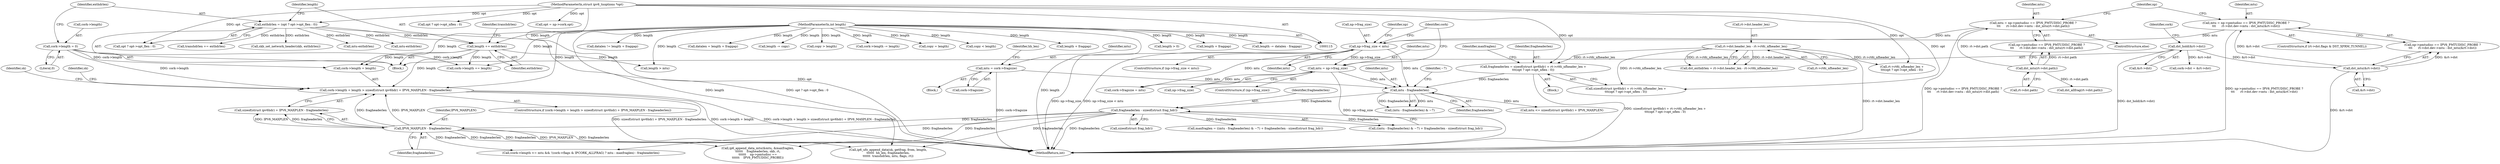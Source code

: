 digraph "0_linux_75a493e60ac4bbe2e977e7129d6d8cbb0dd236be@API" {
"1000615" [label="(Call,cork->length + length > sizeof(struct ipv6hdr) + IPV6_MAXPLEN - fragheaderlen)"];
"1000499" [label="(Call,cork->length = 0)"];
"1000512" [label="(Call,length += exthdrlen)"];
"1000504" [label="(Call,exthdrlen = (opt ? opt->opt_flen : 0))"];
"1000123" [label="(MethodParameterIn,struct ipv6_txoptions *opt)"];
"1000119" [label="(MethodParameterIn,int length)"];
"1000624" [label="(Call,IPV6_MAXPLEN - fragheaderlen)"];
"1000602" [label="(Call,fragheaderlen - sizeof(struct frag_hdr))"];
"1000598" [label="(Call,mtu - fragheaderlen)"];
"1000566" [label="(Call,mtu = cork->fragsize)"];
"1000467" [label="(Call,np->frag_size < mtu)"];
"1000445" [label="(Call,mtu = np->pmtudisc == IPV6_PMTUDISC_PROBE ?\n\t\t\t      rt->dst.dev->mtu : dst_mtu(rt->dst.path))"];
"1000460" [label="(Call,dst_mtu(rt->dst.path))"];
"1000424" [label="(Call,mtu = np->pmtudisc == IPV6_PMTUDISC_PROBE ?\n\t\t\t      rt->dst.dev->mtu : dst_mtu(&rt->dst))"];
"1000439" [label="(Call,dst_mtu(&rt->dst))"];
"1000377" [label="(Call,dst_hold(&rt->dst))"];
"1000477" [label="(Call,mtu = np->frag_size)"];
"1000579" [label="(Call,fragheaderlen = sizeof(struct ipv6hdr) + rt->rt6i_nfheader_len +\n\t\t\t(opt ? opt->opt_nflen : 0))"];
"1000520" [label="(Call,rt->dst.header_len - rt->rt6i_nfheader_len)"];
"1001302" [label="(Call,length -= copy)"];
"1000604" [label="(Call,sizeof(struct frag_hdr))"];
"1000614" [label="(ControlStructure,if (cork->length + length > sizeof(struct ipv6hdr) + IPV6_MAXPLEN - fragheaderlen))"];
"1000520" [label="(Call,rt->dst.header_len - rt->rt6i_nfheader_len)"];
"1001003" [label="(Call,skb_set_network_header(skb, exthdrlen))"];
"1000701" [label="(Call,ip6_ufo_append_data(sk, getfrag, from, length,\n\t\t\t\t\t\t  hh_len, fragheaderlen,\n\t\t\t\t\t\t  transhdrlen, mtu, flags, rt))"];
"1000588" [label="(Call,opt ? opt->opt_nflen : 0)"];
"1000377" [label="(Call,dst_hold(&rt->dst))"];
"1001327" [label="(MethodReturn,int)"];
"1000518" [label="(Call,dst_exthdrlen = rt->dst.header_len - rt->rt6i_nfheader_len)"];
"1000521" [label="(Call,rt->dst.header_len)"];
"1000425" [label="(Identifier,mtu)"];
"1000601" [label="(Identifier,~7)"];
"1000128" [label="(Block,)"];
"1000512" [label="(Call,length += exthdrlen)"];
"1000505" [label="(Identifier,exthdrlen)"];
"1001119" [label="(Call,copy > length)"];
"1000439" [label="(Call,dst_mtu(&rt->dst))"];
"1000821" [label="(Call,(cork->length <= mtu && !(cork->flags & IPCORK_ALLFRAG) ? mtu : maxfraglen) - fragheaderlen)"];
"1000461" [label="(Call,rt->dst.path)"];
"1000482" [label="(Call,cork->fragsize = mtu)"];
"1000488" [label="(Call,dst_allfrag(rt->dst.path))"];
"1000382" [label="(Call,cork->dst = &rt->dst)"];
"1000597" [label="(Call,(mtu - fragheaderlen) & ~7)"];
"1000579" [label="(Call,fragheaderlen = sizeof(struct ipv6hdr) + rt->rt6i_nfheader_len +\n\t\t\t(opt ? opt->opt_nflen : 0))"];
"1000378" [label="(Call,&rt->dst)"];
"1000514" [label="(Identifier,exthdrlen)"];
"1000477" [label="(Call,mtu = np->frag_size)"];
"1000530" [label="(Block,)"];
"1000460" [label="(Call,dst_mtu(rt->dst.path))"];
"1000598" [label="(Call,mtu - fragheaderlen)"];
"1001313" [label="(Call,cork->length -= length)"];
"1000621" [label="(Call,sizeof(struct ipv6hdr) + IPV6_MAXPLEN - fragheaderlen)"];
"1000119" [label="(MethodParameterIn,int length)"];
"1000581" [label="(Call,sizeof(struct ipv6hdr) + rt->rt6i_nfheader_len +\n\t\t\t(opt ? opt->opt_nflen : 0))"];
"1000468" [label="(Call,np->frag_size)"];
"1000469" [label="(Identifier,np)"];
"1000629" [label="(Identifier,sk)"];
"1000602" [label="(Call,fragheaderlen - sizeof(struct frag_hdr))"];
"1000484" [label="(Identifier,cork)"];
"1000654" [label="(Call,length > mtu)"];
"1000384" [label="(Identifier,cork)"];
"1001122" [label="(Call,copy = length)"];
"1000797" [label="(Call,ip6_append_data_mtu(&mtu, &maxfraglen,\n\t\t\t\t\t\t    fragheaderlen, skb, rt,\n\t\t\t\t\t\t    np->pmtudisc ==\n\t\t\t\t\t\t    IPV6_PMTUDISC_PROBE))"];
"1000475" [label="(Identifier,np)"];
"1000516" [label="(Identifier,transhdrlen)"];
"1000755" [label="(Call,copy < length)"];
"1000471" [label="(Identifier,mtu)"];
"1000447" [label="(Call,np->pmtudisc == IPV6_PMTUDISC_PROBE ?\n\t\t\t      rt->dst.dev->mtu : dst_mtu(rt->dst.path))"];
"1000504" [label="(Call,exthdrlen = (opt ? opt->opt_flen : 0))"];
"1000424" [label="(Call,mtu = np->pmtudisc == IPV6_PMTUDISC_PROBE ?\n\t\t\t      rt->dst.dev->mtu : dst_mtu(&rt->dst))"];
"1000626" [label="(Identifier,fragheaderlen)"];
"1000879" [label="(Call,length + fraggap)"];
"1000729" [label="(Call,length > 0)"];
"1000641" [label="(Identifier,sk)"];
"1000815" [label="(Call,length + fraggap)"];
"1000526" [label="(Call,rt->rt6i_nfheader_len)"];
"1000584" [label="(Call,rt->rt6i_nfheader_len +\n\t\t\t(opt ? opt->opt_nflen : 0))"];
"1000594" [label="(Call,maxfraglen = ((mtu - fragheaderlen) & ~7) + fragheaderlen - sizeof(struct frag_hdr))"];
"1000500" [label="(Call,cork->length)"];
"1000596" [label="(Call,((mtu - fragheaderlen) & ~7) + fragheaderlen - sizeof(struct frag_hdr))"];
"1000624" [label="(Call,IPV6_MAXPLEN - fragheaderlen)"];
"1000572" [label="(Identifier,hh_len)"];
"1000467" [label="(Call,np->frag_size < mtu)"];
"1000595" [label="(Identifier,maxfraglen)"];
"1000123" [label="(MethodParameterIn,struct ipv6_txoptions *opt)"];
"1000445" [label="(Call,mtu = np->pmtudisc == IPV6_PMTUDISC_PROBE ?\n\t\t\t      rt->dst.dev->mtu : dst_mtu(rt->dst.path))"];
"1000567" [label="(Identifier,mtu)"];
"1000550" [label="(Call,opt = np->cork.opt)"];
"1000444" [label="(ControlStructure,else)"];
"1000416" [label="(ControlStructure,if (rt->dst.flags & DST_XFRM_TUNNEL))"];
"1000426" [label="(Call,np->pmtudisc == IPV6_PMTUDISC_PROBE ?\n\t\t\t      rt->dst.dev->mtu : dst_mtu(&rt->dst))"];
"1000678" [label="(Call,mtu-exthdrlen)"];
"1000479" [label="(Call,np->frag_size)"];
"1000600" [label="(Identifier,fragheaderlen)"];
"1000515" [label="(Call,transhdrlen += exthdrlen)"];
"1000625" [label="(Identifier,IPV6_MAXPLEN)"];
"1000513" [label="(Identifier,length)"];
"1000648" [label="(Call,cork->length += length)"];
"1000473" [label="(ControlStructure,if (np->frag_size))"];
"1000580" [label="(Identifier,fragheaderlen)"];
"1000446" [label="(Identifier,mtu)"];
"1000599" [label="(Identifier,mtu)"];
"1001097" [label="(Call,length -= datalen - fraggap)"];
"1000466" [label="(ControlStructure,if (np->frag_size < mtu))"];
"1000499" [label="(Call,cork->length = 0)"];
"1000607" [label="(Call,mtu <= sizeof(struct ipv6hdr) + IPV6_MAXPLEN)"];
"1000877" [label="(Call,datalen != length + fraggap)"];
"1000478" [label="(Identifier,mtu)"];
"1000813" [label="(Call,datalen = length + fraggap)"];
"1000503" [label="(Literal,0)"];
"1000616" [label="(Call,cork->length + length)"];
"1000506" [label="(Call,opt ? opt->opt_flen : 0)"];
"1000632" [label="(Call,mtu-exthdrlen)"];
"1000440" [label="(Call,&rt->dst)"];
"1000181" [label="(Block,)"];
"1000568" [label="(Call,cork->fragsize)"];
"1000566" [label="(Call,mtu = cork->fragsize)"];
"1000603" [label="(Identifier,fragheaderlen)"];
"1000615" [label="(Call,cork->length + length > sizeof(struct ipv6hdr) + IPV6_MAXPLEN - fragheaderlen)"];
"1000615" -> "1000614"  [label="AST: "];
"1000615" -> "1000621"  [label="CFG: "];
"1000616" -> "1000615"  [label="AST: "];
"1000621" -> "1000615"  [label="AST: "];
"1000629" -> "1000615"  [label="CFG: "];
"1000641" -> "1000615"  [label="CFG: "];
"1000615" -> "1001327"  [label="DDG: sizeof(struct ipv6hdr) + IPV6_MAXPLEN - fragheaderlen"];
"1000615" -> "1001327"  [label="DDG: cork->length + length"];
"1000615" -> "1001327"  [label="DDG: cork->length + length > sizeof(struct ipv6hdr) + IPV6_MAXPLEN - fragheaderlen"];
"1000499" -> "1000615"  [label="DDG: cork->length"];
"1000512" -> "1000615"  [label="DDG: length"];
"1000119" -> "1000615"  [label="DDG: length"];
"1000624" -> "1000615"  [label="DDG: IPV6_MAXPLEN"];
"1000624" -> "1000615"  [label="DDG: fragheaderlen"];
"1000499" -> "1000181"  [label="AST: "];
"1000499" -> "1000503"  [label="CFG: "];
"1000500" -> "1000499"  [label="AST: "];
"1000503" -> "1000499"  [label="AST: "];
"1000505" -> "1000499"  [label="CFG: "];
"1000499" -> "1000616"  [label="DDG: cork->length"];
"1000499" -> "1000648"  [label="DDG: cork->length"];
"1000512" -> "1000181"  [label="AST: "];
"1000512" -> "1000514"  [label="CFG: "];
"1000513" -> "1000512"  [label="AST: "];
"1000514" -> "1000512"  [label="AST: "];
"1000516" -> "1000512"  [label="CFG: "];
"1000504" -> "1000512"  [label="DDG: exthdrlen"];
"1000119" -> "1000512"  [label="DDG: length"];
"1000512" -> "1000616"  [label="DDG: length"];
"1000512" -> "1000648"  [label="DDG: length"];
"1000512" -> "1000654"  [label="DDG: length"];
"1000504" -> "1000181"  [label="AST: "];
"1000504" -> "1000506"  [label="CFG: "];
"1000505" -> "1000504"  [label="AST: "];
"1000506" -> "1000504"  [label="AST: "];
"1000513" -> "1000504"  [label="CFG: "];
"1000504" -> "1001327"  [label="DDG: opt ? opt->opt_flen : 0"];
"1000123" -> "1000504"  [label="DDG: opt"];
"1000504" -> "1000515"  [label="DDG: exthdrlen"];
"1000504" -> "1000632"  [label="DDG: exthdrlen"];
"1000504" -> "1000678"  [label="DDG: exthdrlen"];
"1000504" -> "1001003"  [label="DDG: exthdrlen"];
"1000123" -> "1000115"  [label="AST: "];
"1000123" -> "1001327"  [label="DDG: opt"];
"1000123" -> "1000506"  [label="DDG: opt"];
"1000123" -> "1000550"  [label="DDG: opt"];
"1000123" -> "1000579"  [label="DDG: opt"];
"1000123" -> "1000581"  [label="DDG: opt"];
"1000123" -> "1000584"  [label="DDG: opt"];
"1000123" -> "1000588"  [label="DDG: opt"];
"1000119" -> "1000115"  [label="AST: "];
"1000119" -> "1001327"  [label="DDG: length"];
"1000119" -> "1000616"  [label="DDG: length"];
"1000119" -> "1000648"  [label="DDG: length"];
"1000119" -> "1000654"  [label="DDG: length"];
"1000119" -> "1000701"  [label="DDG: length"];
"1000119" -> "1000729"  [label="DDG: length"];
"1000119" -> "1000755"  [label="DDG: length"];
"1000119" -> "1000813"  [label="DDG: length"];
"1000119" -> "1000815"  [label="DDG: length"];
"1000119" -> "1000877"  [label="DDG: length"];
"1000119" -> "1000879"  [label="DDG: length"];
"1000119" -> "1001097"  [label="DDG: length"];
"1000119" -> "1001119"  [label="DDG: length"];
"1000119" -> "1001122"  [label="DDG: length"];
"1000119" -> "1001302"  [label="DDG: length"];
"1000119" -> "1001313"  [label="DDG: length"];
"1000624" -> "1000621"  [label="AST: "];
"1000624" -> "1000626"  [label="CFG: "];
"1000625" -> "1000624"  [label="AST: "];
"1000626" -> "1000624"  [label="AST: "];
"1000621" -> "1000624"  [label="CFG: "];
"1000624" -> "1001327"  [label="DDG: fragheaderlen"];
"1000624" -> "1001327"  [label="DDG: IPV6_MAXPLEN"];
"1000624" -> "1000621"  [label="DDG: IPV6_MAXPLEN"];
"1000624" -> "1000621"  [label="DDG: fragheaderlen"];
"1000602" -> "1000624"  [label="DDG: fragheaderlen"];
"1000624" -> "1000701"  [label="DDG: fragheaderlen"];
"1000624" -> "1000797"  [label="DDG: fragheaderlen"];
"1000624" -> "1000821"  [label="DDG: fragheaderlen"];
"1000602" -> "1000596"  [label="AST: "];
"1000602" -> "1000604"  [label="CFG: "];
"1000603" -> "1000602"  [label="AST: "];
"1000604" -> "1000602"  [label="AST: "];
"1000596" -> "1000602"  [label="CFG: "];
"1000602" -> "1001327"  [label="DDG: fragheaderlen"];
"1000602" -> "1000594"  [label="DDG: fragheaderlen"];
"1000602" -> "1000596"  [label="DDG: fragheaderlen"];
"1000598" -> "1000602"  [label="DDG: fragheaderlen"];
"1000602" -> "1000701"  [label="DDG: fragheaderlen"];
"1000602" -> "1000797"  [label="DDG: fragheaderlen"];
"1000602" -> "1000821"  [label="DDG: fragheaderlen"];
"1000598" -> "1000597"  [label="AST: "];
"1000598" -> "1000600"  [label="CFG: "];
"1000599" -> "1000598"  [label="AST: "];
"1000600" -> "1000598"  [label="AST: "];
"1000601" -> "1000598"  [label="CFG: "];
"1000598" -> "1000597"  [label="DDG: mtu"];
"1000598" -> "1000597"  [label="DDG: fragheaderlen"];
"1000566" -> "1000598"  [label="DDG: mtu"];
"1000467" -> "1000598"  [label="DDG: mtu"];
"1000477" -> "1000598"  [label="DDG: mtu"];
"1000579" -> "1000598"  [label="DDG: fragheaderlen"];
"1000598" -> "1000607"  [label="DDG: mtu"];
"1000566" -> "1000530"  [label="AST: "];
"1000566" -> "1000568"  [label="CFG: "];
"1000567" -> "1000566"  [label="AST: "];
"1000568" -> "1000566"  [label="AST: "];
"1000572" -> "1000566"  [label="CFG: "];
"1000566" -> "1001327"  [label="DDG: cork->fragsize"];
"1000467" -> "1000466"  [label="AST: "];
"1000467" -> "1000471"  [label="CFG: "];
"1000468" -> "1000467"  [label="AST: "];
"1000471" -> "1000467"  [label="AST: "];
"1000475" -> "1000467"  [label="CFG: "];
"1000484" -> "1000467"  [label="CFG: "];
"1000467" -> "1001327"  [label="DDG: np->frag_size"];
"1000467" -> "1001327"  [label="DDG: np->frag_size < mtu"];
"1000445" -> "1000467"  [label="DDG: mtu"];
"1000424" -> "1000467"  [label="DDG: mtu"];
"1000467" -> "1000477"  [label="DDG: np->frag_size"];
"1000467" -> "1000482"  [label="DDG: mtu"];
"1000445" -> "1000444"  [label="AST: "];
"1000445" -> "1000447"  [label="CFG: "];
"1000446" -> "1000445"  [label="AST: "];
"1000447" -> "1000445"  [label="AST: "];
"1000469" -> "1000445"  [label="CFG: "];
"1000445" -> "1001327"  [label="DDG: np->pmtudisc == IPV6_PMTUDISC_PROBE ?\n\t\t\t      rt->dst.dev->mtu : dst_mtu(rt->dst.path)"];
"1000460" -> "1000445"  [label="DDG: rt->dst.path"];
"1000460" -> "1000447"  [label="AST: "];
"1000460" -> "1000461"  [label="CFG: "];
"1000461" -> "1000460"  [label="AST: "];
"1000447" -> "1000460"  [label="CFG: "];
"1000460" -> "1000447"  [label="DDG: rt->dst.path"];
"1000460" -> "1000488"  [label="DDG: rt->dst.path"];
"1000424" -> "1000416"  [label="AST: "];
"1000424" -> "1000426"  [label="CFG: "];
"1000425" -> "1000424"  [label="AST: "];
"1000426" -> "1000424"  [label="AST: "];
"1000469" -> "1000424"  [label="CFG: "];
"1000424" -> "1001327"  [label="DDG: np->pmtudisc == IPV6_PMTUDISC_PROBE ?\n\t\t\t      rt->dst.dev->mtu : dst_mtu(&rt->dst)"];
"1000439" -> "1000424"  [label="DDG: &rt->dst"];
"1000439" -> "1000426"  [label="AST: "];
"1000439" -> "1000440"  [label="CFG: "];
"1000440" -> "1000439"  [label="AST: "];
"1000426" -> "1000439"  [label="CFG: "];
"1000439" -> "1001327"  [label="DDG: &rt->dst"];
"1000439" -> "1000426"  [label="DDG: &rt->dst"];
"1000377" -> "1000439"  [label="DDG: &rt->dst"];
"1000377" -> "1000181"  [label="AST: "];
"1000377" -> "1000378"  [label="CFG: "];
"1000378" -> "1000377"  [label="AST: "];
"1000384" -> "1000377"  [label="CFG: "];
"1000377" -> "1001327"  [label="DDG: dst_hold(&rt->dst)"];
"1000377" -> "1000382"  [label="DDG: &rt->dst"];
"1000477" -> "1000473"  [label="AST: "];
"1000477" -> "1000479"  [label="CFG: "];
"1000478" -> "1000477"  [label="AST: "];
"1000479" -> "1000477"  [label="AST: "];
"1000484" -> "1000477"  [label="CFG: "];
"1000477" -> "1001327"  [label="DDG: np->frag_size"];
"1000477" -> "1000482"  [label="DDG: mtu"];
"1000579" -> "1000128"  [label="AST: "];
"1000579" -> "1000581"  [label="CFG: "];
"1000580" -> "1000579"  [label="AST: "];
"1000581" -> "1000579"  [label="AST: "];
"1000595" -> "1000579"  [label="CFG: "];
"1000579" -> "1001327"  [label="DDG: sizeof(struct ipv6hdr) + rt->rt6i_nfheader_len +\n\t\t\t(opt ? opt->opt_nflen : 0)"];
"1000520" -> "1000579"  [label="DDG: rt->rt6i_nfheader_len"];
"1000520" -> "1000518"  [label="AST: "];
"1000520" -> "1000526"  [label="CFG: "];
"1000521" -> "1000520"  [label="AST: "];
"1000526" -> "1000520"  [label="AST: "];
"1000518" -> "1000520"  [label="CFG: "];
"1000520" -> "1001327"  [label="DDG: rt->dst.header_len"];
"1000520" -> "1000518"  [label="DDG: rt->dst.header_len"];
"1000520" -> "1000518"  [label="DDG: rt->rt6i_nfheader_len"];
"1000520" -> "1000581"  [label="DDG: rt->rt6i_nfheader_len"];
"1000520" -> "1000584"  [label="DDG: rt->rt6i_nfheader_len"];
}
